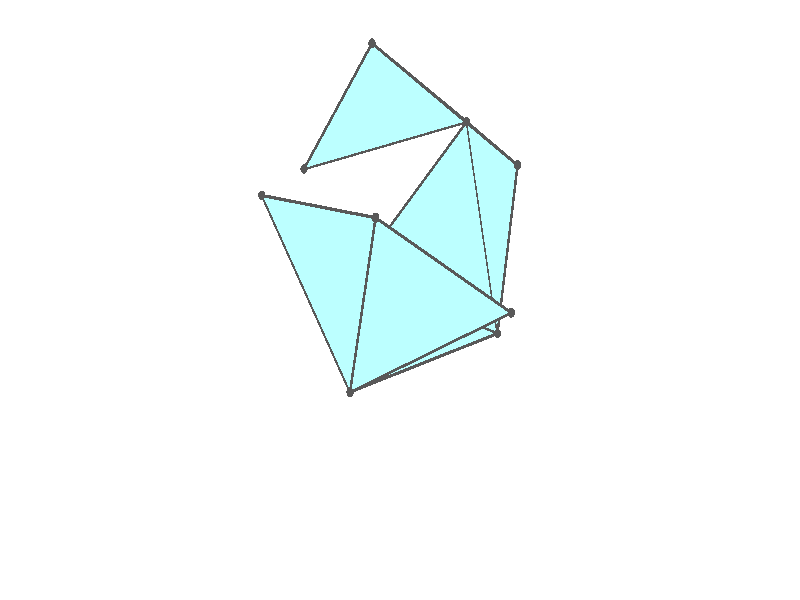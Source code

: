 #version 3.7;
global_settings{assumed_gamma 1.0}
camera{perspective location <18.750000000000000000000000, 10.825317547305481014063844, 12.499999999999996447286321> right <0.133333333333333331482962, -0.230940107675850353485814, -0.000000000000000000000000> up <-0.064951905283832905846353, -0.037499999999999998612221, 0.129903810567665811692706> direction <0.750000000000000111022302, 0.433012701892219298294151, 0.499999999999999944488849> sky <-0.433012701892219298294151, -0.249999999999999944488849, 0.866025403784438707610605> look_at <18.000000000000000000000000, 10.392304845413262270881205, 11.999999999999996447286321>}
light_source{<18.750000000000000000000000, 10.825317547305481014063844, 12.499999999999996447286321> rgb<1.0,1.0,1.0>}
background{rgb<1,1,1>}
union{union{object{union{sphere{<-0.408248290463862795185435, 0.707106781186547461715008, -0.243049855684436710845375>,0.029999999999999998889777}sphere{<-0.408248290463863350296947, -0.707106781186547350692706, -0.243049855684436710845375>,0.029999999999999998889777}sphere{<0.816496580927725923437777, -0.000000000000000199983985, -0.243049855684436710845375>,0.029999999999999998889777}} pigment{rgb<0.1,0.1,0.1>}}object{union{cylinder{<-0.408248290463862795185435, 0.707106781186547461715008, -0.243049855684436710845375>,<-0.408248290463863350296947, -0.707106781186547350692706, -0.243049855684436710845375>,0.010000000000000000208167}cylinder{<-0.408248290463863350296947, -0.707106781186547350692706, -0.243049855684436710845375>,<0.816496580927725923437777, -0.000000000000000199983985, -0.243049855684436710845375>,0.010000000000000000208167}cylinder{<0.816496580927725923437777, -0.000000000000000199983985, -0.243049855684436710845375>,<-0.408248290463862795185435, 0.707106781186547461715008, -0.243049855684436710845375>,0.010000000000000000208167}} pigment{rgb<0.1,0.1,0.1>}}object{polygon{3.000000000000000000000000,<-0.408248290463862795185435, 0.707106781186547461715008, -0.243049855684436710845375>,<-0.408248290463863350296947, -0.707106781186547350692706, -0.243049855684436710845375>,<0.816496580927725923437777, -0.000000000000000199983985, -0.243049855684436710845375>} pigment{rgbft<0.5,1.0,1.0,0.1,0.1>}}}union{object{union{sphere{<-0.408248290463862906207737, 0.707106781186547461715008, -0.243049855684436849623253>,0.029999999999999998889777}sphere{<-0.408248290463863350296947, -0.707106781186547350692706, -0.243049855684436849623253>,0.029999999999999998889777}sphere{<-1.134112026672358997103629, 0.000000000000000511369943, 0.743419523697125272931885>,0.029999999999999998889777}} pigment{rgb<0.1,0.1,0.1>}}object{union{cylinder{<-0.408248290463862906207737, 0.707106781186547461715008, -0.243049855684436849623253>,<-0.408248290463863350296947, -0.707106781186547350692706, -0.243049855684436849623253>,0.010000000000000000208167}cylinder{<-0.408248290463863350296947, -0.707106781186547350692706, -0.243049855684436849623253>,<-1.134112026672358997103629, 0.000000000000000511369943, 0.743419523697125272931885>,0.010000000000000000208167}cylinder{<-1.134112026672358997103629, 0.000000000000000511369943, 0.743419523697125272931885>,<-0.408248290463862906207737, 0.707106781186547461715008, -0.243049855684436849623253>,0.010000000000000000208167}} pigment{rgb<0.1,0.1,0.1>}}object{polygon{3.000000000000000000000000,<-0.408248290463862906207737, 0.707106781186547461715008, -0.243049855684436849623253>,<-0.408248290463863350296947, -0.707106781186547350692706, -0.243049855684436849623253>,<-1.134112026672358997103629, 0.000000000000000511369943, 0.743419523697125272931885>} pigment{rgbft<0.5,1.0,1.0,0.1,0.1>}}}union{object{union{sphere{<-0.408248290463862850696586, 0.707106781186547461715008, -0.243049855684437043912283>,0.029999999999999998889777}sphere{<-0.191726615823485713185903, 0.982169825835718213191683, 1.127154029100325693946161>,0.029999999999999998889777}sphere{<-1.134112026672358775059024, 0.000000000000000666133815, 0.743419523697125494976490>,0.029999999999999998889777}} pigment{rgb<0.1,0.1,0.1>}}object{union{cylinder{<-0.408248290463862850696586, 0.707106781186547461715008, -0.243049855684437043912283>,<-0.191726615823485713185903, 0.982169825835718213191683, 1.127154029100325693946161>,0.010000000000000000208167}cylinder{<-0.191726615823485713185903, 0.982169825835718213191683, 1.127154029100325693946161>,<-1.134112026672358775059024, 0.000000000000000666133815, 0.743419523697125494976490>,0.010000000000000000208167}cylinder{<-1.134112026672358775059024, 0.000000000000000666133815, 0.743419523697125494976490>,<-0.408248290463862850696586, 0.707106781186547461715008, -0.243049855684437043912283>,0.010000000000000000208167}} pigment{rgb<0.1,0.1,0.1>}}object{polygon{3.000000000000000000000000,<-0.408248290463862850696586, 0.707106781186547461715008, -0.243049855684437043912283>,<-0.191726615823485713185903, 0.982169825835718213191683, 1.127154029100325693946161>,<-1.134112026672358775059024, 0.000000000000000666133815, 0.743419523697125494976490>} pigment{rgbft<0.5,1.0,1.0,0.1,0.1>}}}union{object{union{sphere{<-0.107500141627919432174565, -0.325044793033098855516982, 1.660160446754219920606488>,0.029999999999999998889777}sphere{<-0.191726615823485602163601, 0.982169825835717991147078, 1.127154029100325693946161>,0.029999999999999998889777}sphere{<-1.134112026672358775059024, 0.000000000000000555111512, 0.743419523697125605998792>,0.029999999999999998889777}} pigment{rgb<0.1,0.1,0.1>}}object{union{cylinder{<-0.107500141627919432174565, -0.325044793033098855516982, 1.660160446754219920606488>,<-0.191726615823485602163601, 0.982169825835717991147078, 1.127154029100325693946161>,0.010000000000000000208167}cylinder{<-0.191726615823485602163601, 0.982169825835717991147078, 1.127154029100325693946161>,<-1.134112026672358775059024, 0.000000000000000555111512, 0.743419523697125605998792>,0.010000000000000000208167}cylinder{<-1.134112026672358775059024, 0.000000000000000555111512, 0.743419523697125605998792>,<-0.107500141627919432174565, -0.325044793033098855516982, 1.660160446754219920606488>,0.010000000000000000208167}} pigment{rgb<0.1,0.1,0.1>}}object{polygon{3.000000000000000000000000,<-0.107500141627919432174565, -0.325044793033098855516982, 1.660160446754219920606488>,<-0.191726615823485602163601, 0.982169825835717991147078, 1.127154029100325693946161>,<-1.134112026672358775059024, 0.000000000000000555111512, 0.743419523697125605998792>} pigment{rgbft<0.5,1.0,1.0,0.1,0.1>}}}union{object{union{sphere{<-0.107500141627919543196867, -0.325044793033098911028134, 1.660160446754219920606488>,0.029999999999999998889777}sphere{<-0.291257895671436617401895, -1.108611563912411668297864, 0.497294932860782301631275>,0.029999999999999998889777}sphere{<-1.134112026672358553014419, 0.000000000000000499600361, 0.743419523697125605998792>,0.029999999999999998889777}} pigment{rgb<0.1,0.1,0.1>}}object{union{cylinder{<-0.107500141627919543196867, -0.325044793033098911028134, 1.660160446754219920606488>,<-0.291257895671436617401895, -1.108611563912411668297864, 0.497294932860782301631275>,0.010000000000000000208167}cylinder{<-0.291257895671436617401895, -1.108611563912411668297864, 0.497294932860782301631275>,<-1.134112026672358553014419, 0.000000000000000499600361, 0.743419523697125605998792>,0.010000000000000000208167}cylinder{<-1.134112026672358553014419, 0.000000000000000499600361, 0.743419523697125605998792>,<-0.107500141627919543196867, -0.325044793033098911028134, 1.660160446754219920606488>,0.010000000000000000208167}} pigment{rgb<0.1,0.1,0.1>}}object{polygon{3.000000000000000000000000,<-0.107500141627919543196867, -0.325044793033098911028134, 1.660160446754219920606488>,<-0.291257895671436617401895, -1.108611563912411668297864, 0.497294932860782301631275>,<-1.134112026672358553014419, 0.000000000000000499600361, 0.743419523697125605998792>} pigment{rgbft<0.5,1.0,1.0,0.1,0.1>}}}union{object{union{sphere{<0.567056013336178943440302, -0.982169825835717769102473, 0.743419523697124606798070>,0.029999999999999998889777}sphere{<-0.408248290463863239274644, -0.707106781186547239670404, -0.243049855684436710845375>,0.029999999999999998889777}sphere{<0.816496580927725923437777, -0.000000000000000333066907, -0.243049855684436599823073>,0.029999999999999998889777}} pigment{rgb<0.1,0.1,0.1>}}object{union{cylinder{<0.567056013336178943440302, -0.982169825835717769102473, 0.743419523697124606798070>,<-0.408248290463863239274644, -0.707106781186547239670404, -0.243049855684436710845375>,0.010000000000000000208167}cylinder{<-0.408248290463863239274644, -0.707106781186547239670404, -0.243049855684436710845375>,<0.816496580927725923437777, -0.000000000000000333066907, -0.243049855684436599823073>,0.010000000000000000208167}cylinder{<0.816496580927725923437777, -0.000000000000000333066907, -0.243049855684436599823073>,<0.567056013336178943440302, -0.982169825835717769102473, 0.743419523697124606798070>,0.010000000000000000208167}} pigment{rgb<0.1,0.1,0.1>}}object{polygon{3.000000000000000000000000,<0.567056013336178943440302, -0.982169825835717769102473, 0.743419523697124606798070>,<-0.408248290463863239274644, -0.707106781186547239670404, -0.243049855684436710845375>,<0.816496580927725923437777, -0.000000000000000333066907, -0.243049855684436599823073>} pigment{rgbft<0.5,1.0,1.0,0.1,0.1>}}}union{object{union{sphere{<0.567056013336178832418000, -0.982169825835717658080171, 0.743419523697124606798070>,0.029999999999999998889777}sphere{<0.946447327916012604021034, 0.325044793033098966539285, 1.127154029100326360079976>,0.029999999999999998889777}sphere{<0.816496580927726034460079, -0.000000000000000333066907, -0.243049855684436710845375>,0.029999999999999998889777}} pigment{rgb<0.1,0.1,0.1>}}object{union{cylinder{<0.567056013336178832418000, -0.982169825835717658080171, 0.743419523697124606798070>,<0.946447327916012604021034, 0.325044793033098966539285, 1.127154029100326360079976>,0.010000000000000000208167}cylinder{<0.946447327916012604021034, 0.325044793033098966539285, 1.127154029100326360079976>,<0.816496580927726034460079, -0.000000000000000333066907, -0.243049855684436710845375>,0.010000000000000000208167}cylinder{<0.816496580927726034460079, -0.000000000000000333066907, -0.243049855684436710845375>,<0.567056013336178832418000, -0.982169825835717658080171, 0.743419523697124606798070>,0.010000000000000000208167}} pigment{rgb<0.1,0.1,0.1>}}object{polygon{3.000000000000000000000000,<0.567056013336178832418000, -0.982169825835717658080171, 0.743419523697124606798070>,<0.946447327916012604021034, 0.325044793033098966539285, 1.127154029100326360079976>,<0.816496580927726034460079, -0.000000000000000333066907, -0.243049855684436710845375>} pigment{rgbft<0.5,1.0,1.0,0.1,0.1>}}}union{object{union{sphere{<0.118725444308104152724148, 1.108611563912411890342469, 0.289956561969456905192288>,0.029999999999999998889777}sphere{<0.946447327916012604021034, 0.325044793033099022050436, 1.127154029100326582124580>,0.029999999999999998889777}sphere{<0.816496580927726034460079, -0.000000000000000388578059, -0.243049855684436988401131>,0.029999999999999998889777}} pigment{rgb<0.1,0.1,0.1>}}object{union{cylinder{<0.118725444308104152724148, 1.108611563912411890342469, 0.289956561969456905192288>,<0.946447327916012604021034, 0.325044793033099022050436, 1.127154029100326582124580>,0.010000000000000000208167}cylinder{<0.946447327916012604021034, 0.325044793033099022050436, 1.127154029100326582124580>,<0.816496580927726034460079, -0.000000000000000388578059, -0.243049855684436988401131>,0.010000000000000000208167}cylinder{<0.816496580927726034460079, -0.000000000000000388578059, -0.243049855684436988401131>,<0.118725444308104152724148, 1.108611563912411890342469, 0.289956561969456905192288>,0.010000000000000000208167}} pigment{rgb<0.1,0.1,0.1>}}object{polygon{3.000000000000000000000000,<0.118725444308104152724148, 1.108611563912411890342469, 0.289956561969456905192288>,<0.946447327916012604021034, 0.325044793033099022050436, 1.127154029100326582124580>,<0.816496580927726034460079, -0.000000000000000388578059, -0.243049855684436988401131>} pigment{rgbft<0.5,1.0,1.0,0.1,0.1>}}}}
